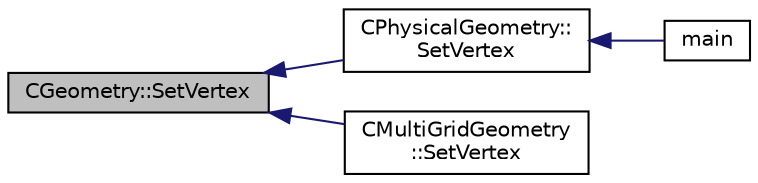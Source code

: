 digraph "CGeometry::SetVertex"
{
  edge [fontname="Helvetica",fontsize="10",labelfontname="Helvetica",labelfontsize="10"];
  node [fontname="Helvetica",fontsize="10",shape=record];
  rankdir="LR";
  Node2977 [label="CGeometry::SetVertex",height=0.2,width=0.4,color="black", fillcolor="grey75", style="filled", fontcolor="black"];
  Node2977 -> Node2978 [dir="back",color="midnightblue",fontsize="10",style="solid",fontname="Helvetica"];
  Node2978 [label="CPhysicalGeometry::\lSetVertex",height=0.2,width=0.4,color="black", fillcolor="white", style="filled",URL="$class_c_physical_geometry.html#afd71a366a07a29c492a014c1141f0607",tooltip="Set boundary vertex. "];
  Node2978 -> Node2979 [dir="back",color="midnightblue",fontsize="10",style="solid",fontname="Helvetica"];
  Node2979 [label="main",height=0.2,width=0.4,color="black", fillcolor="white", style="filled",URL="$_s_u2___m_s_h_8cpp.html#a0ddf1224851353fc92bfbff6f499fa97"];
  Node2977 -> Node2980 [dir="back",color="midnightblue",fontsize="10",style="solid",fontname="Helvetica"];
  Node2980 [label="CMultiGridGeometry\l::SetVertex",height=0.2,width=0.4,color="black", fillcolor="white", style="filled",URL="$class_c_multi_grid_geometry.html#ab2098547b20e74eb59c99815b16def58",tooltip="Set boundary vertex. "];
}
